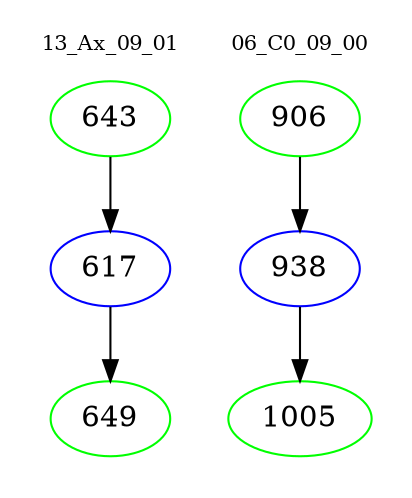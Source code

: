 digraph{
subgraph cluster_0 {
color = white
label = "13_Ax_09_01";
fontsize=10;
T0_643 [label="643", color="green"]
T0_643 -> T0_617 [color="black"]
T0_617 [label="617", color="blue"]
T0_617 -> T0_649 [color="black"]
T0_649 [label="649", color="green"]
}
subgraph cluster_1 {
color = white
label = "06_C0_09_00";
fontsize=10;
T1_906 [label="906", color="green"]
T1_906 -> T1_938 [color="black"]
T1_938 [label="938", color="blue"]
T1_938 -> T1_1005 [color="black"]
T1_1005 [label="1005", color="green"]
}
}
